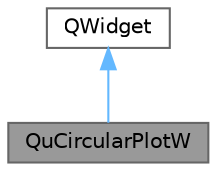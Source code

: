 digraph "QuCircularPlotW"
{
 // LATEX_PDF_SIZE
  bgcolor="transparent";
  edge [fontname=Helvetica,fontsize=10,labelfontname=Helvetica,labelfontsize=10];
  node [fontname=Helvetica,fontsize=10,shape=box,height=0.2,width=0.4];
  Node1 [label="QuCircularPlotW",height=0.2,width=0.4,color="gray40", fillcolor="grey60", style="filled", fontcolor="black",tooltip="A QWidget representing a circular plot."];
  Node2 -> Node1 [dir="back",color="steelblue1",style="solid"];
  Node2 [label="QWidget",height=0.2,width=0.4,color="gray40", fillcolor="white", style="filled",tooltip=" "];
}
